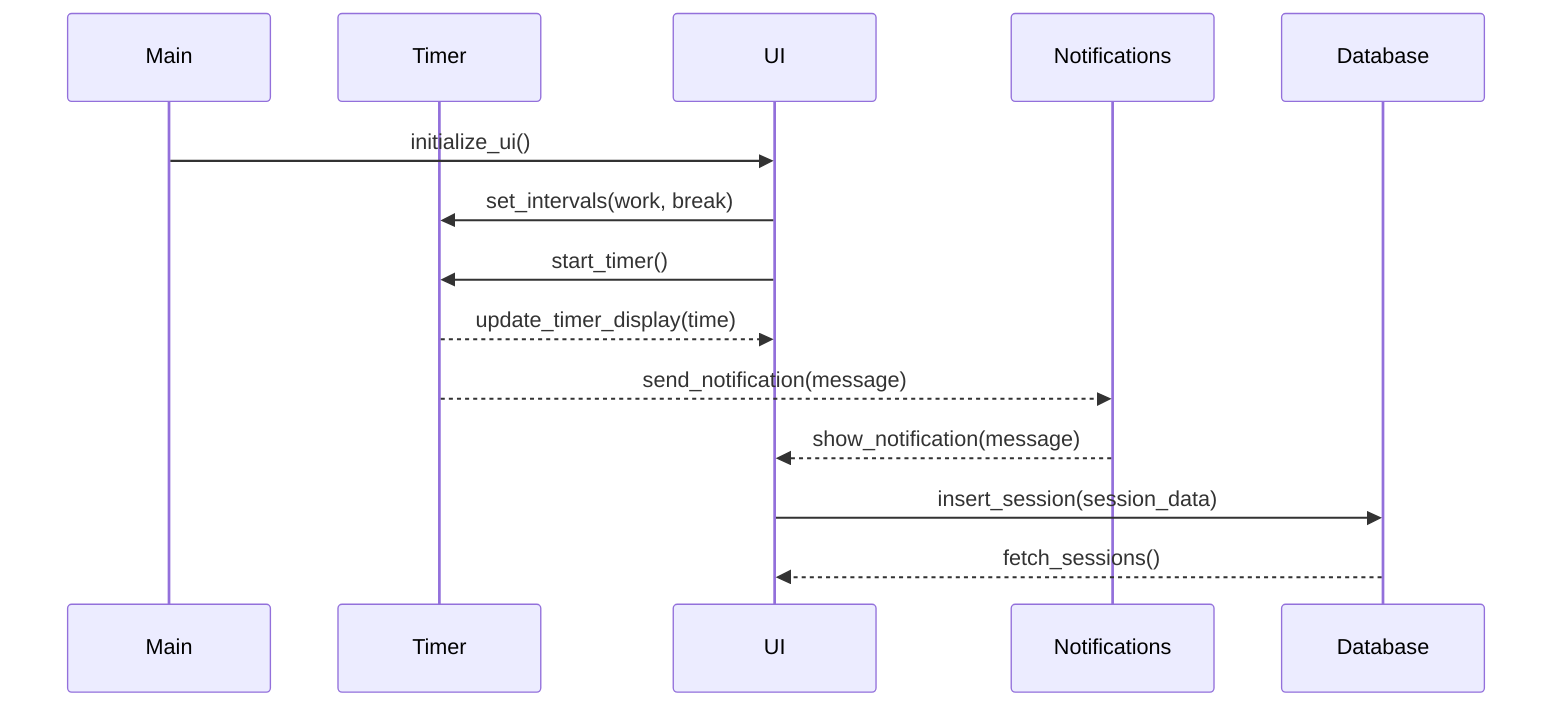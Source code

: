 sequenceDiagram
    participant M as Main
    participant T as Timer
    participant U as UI
    participant N as Notifications
    participant D as Database
    M->>U: initialize_ui()
    U->>T: set_intervals(work, break)
    U->>T: start_timer()
    T-->>U: update_timer_display(time)
    T-->>N: send_notification(message)
    N-->>U: show_notification(message)
    U->>D: insert_session(session_data)
    D-->>U: fetch_sessions()